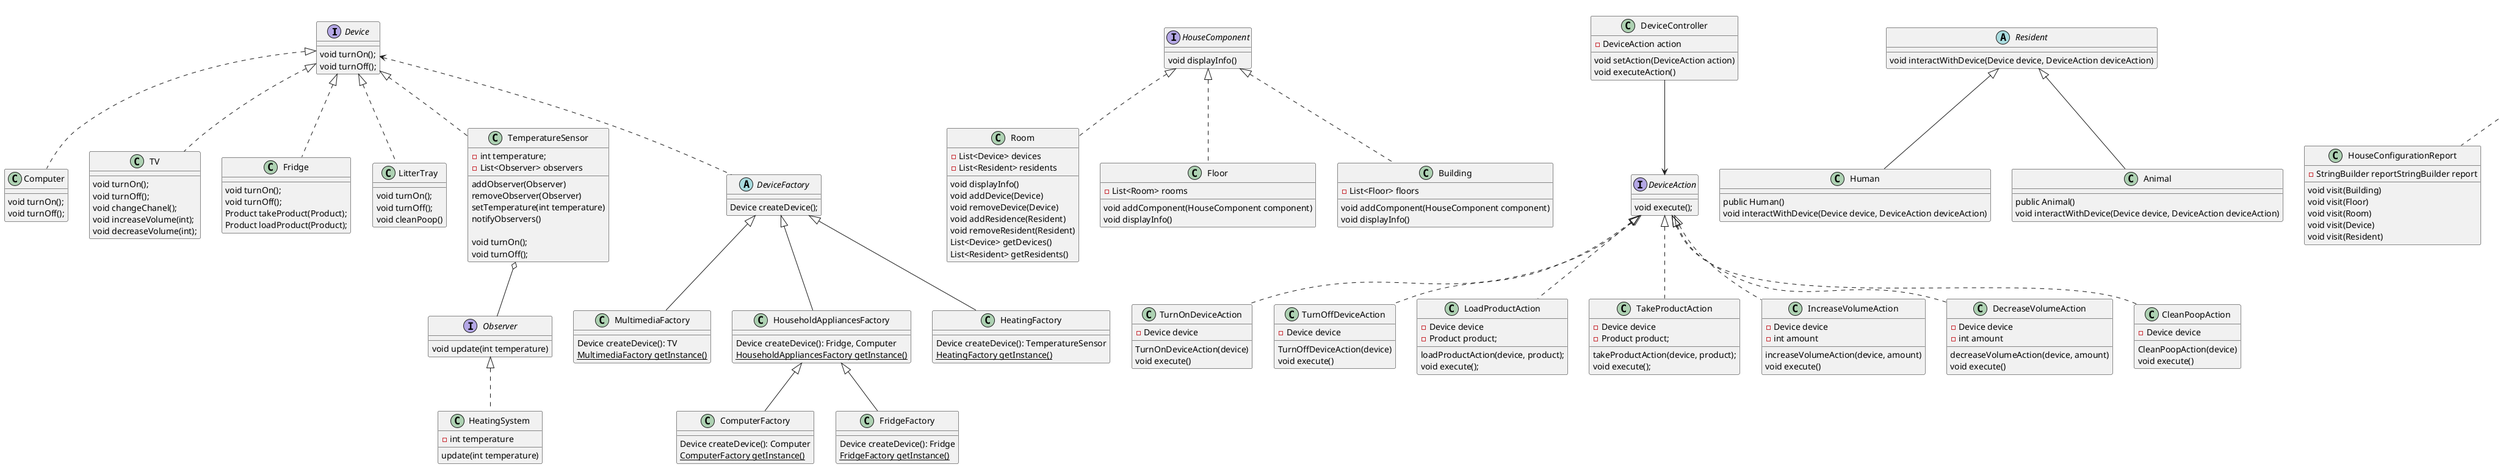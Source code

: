 @startuml

interface Device {
    void turnOn();
    void turnOff();

}

class Computer implements Device {
    void turnOn();
    void turnOff();

}

class TV implements Device {
    void turnOn();
    void turnOff();
    void changeChanel();
    void increaseVolume(int);
    void decreaseVolume(int);

}

class Fridge implements Device {
    void turnOn();
    void turnOff();
    Product takeProduct(Product);
    Product loadProduct(Product);

}

class LitterTray implements Device {
    void turnOn();
    void turnOff();
    void cleanPoop()

}

class TemperatureSensor implements Device {
    - int temperature;
    - List<Observer> observers
    addObserver(Observer)
    removeObserver(Observer)
    setTemperature(int temperature)
    notifyObservers()

    void turnOn();
    void turnOff();

}

abstract class DeviceFactory {
    Device createDevice();
}

class MultimediaFactory extends DeviceFactory {
    Device createDevice(): TV
    {static} MultimediaFactory getInstance()
}

class HouseholdAppliancesFactory extends DeviceFactory {
    Device createDevice(): Fridge, Computer
    {static} HouseholdAppliancesFactory getInstance()
}

class ComputerFactory extends HouseholdAppliancesFactory{
    Device createDevice(): Computer
    {static} ComputerFactory getInstance()
}

class FridgeFactory extends HouseholdAppliancesFactory{
    Device createDevice(): Fridge
    {static} FridgeFactory getInstance()
}

class HeatingFactory extends DeviceFactory {
    Device createDevice(): TemperatureSensor
    {static} HeatingFactory getInstance()
}

class HeatingSystem implements Observer{
   -int temperature
    update(int temperature)
'    if temperature is over 20 turn off heating else turn on
}

interface Observer {
    void update(int temperature)
}

interface HouseComponent {
    void displayInfo()

}

class Room implements HouseComponent {
    -List<Device> devices
    -List<Resident> residents

    void displayInfo()
    void addDevice(Device)
    void removeDevice(Device)
    void addResidence(Resident)
    void removeResident(Resident)
    List<Device> getDevices()
    List<Resident> getResidents()

}

class Floor implements HouseComponent {
    -List<Room> rooms
    void addComponent(HouseComponent component)
    void displayInfo()

}

class Building implements HouseComponent {
    -List<Floor> floors
    void addComponent(HouseComponent component)
    void displayInfo()

}

interface DeviceAction {
    void execute();
}

class TurnOnDeviceAction implements DeviceAction {
    -Device device
    TurnOnDeviceAction(device)
    void execute()
}


class TurnOffDeviceAction implements DeviceAction {
    -Device device
    TurnOffDeviceAction(device)
    void execute()
}

class LoadProductAction implements DeviceAction {
    -Device device
    -Product product;
    loadProductAction(device, product);
    void execute();
}


class TakeProductAction implements DeviceAction {
    -Device device
    -Product product;
    takeProductAction(device, product);
    void execute();
}

class IncreaseVolumeAction implements DeviceAction {
    -Device device
    -int amount
    increaseVolumeAction(device, amount)
    void execute()
}

class DecreaseVolumeAction implements DeviceAction {
    -Device device
    -int amount
    decreaseVolumeAction(device, amount)
    void execute()
}

class CleanPoopAction implements DeviceAction {
    -Device device
    CleanPoopAction(device)
    void execute()
}


class DeviceController {
    -DeviceAction action
    void setAction(DeviceAction action)
    void executeAction()
}
'
'interface Mediator {
'    void interactWithDevice(Resident resident, Device device, DeviceAction action)
'}
'
'class SmartHomeMediator implements Mediator{
'    void interactWithDevice(Resident resident, Device device, DeviceAction action)
'}


abstract class Resident {
    void interactWithDevice(Device device, DeviceAction deviceAction)
}

class Human extends Resident{
    public Human()
    void interactWithDevice(Device device, DeviceAction deviceAction)
}

class Animal extends Resident {
    public Animal()
    void interactWithDevice(Device device, DeviceAction deviceAction)

}


interface ReportVisitor {
    void visit(Building)
    void visit(Floor)
    void visit(Room)
    void visit(Device)
    void visit(Resident)
}

class HouseConfigurationReport implements ReportVisitor {
    -StringBuilder reportStringBuilder report

    void visit(Building)
    void visit(Floor)
    void visit(Room)
    void visit(Device)
    void visit(Resident)
}

class EventReport implements ReportVisitor {
    void visit(Device)
    visit(Resident)
}

class ActivityAndUsageReport implements ReportVisitor {
    void visit(Device)
    void visit(Resident)
}

class ConsumptionReport implements ReportVisitor {
    void visit(Device)
}

interface Event {
    String getType();
    String getSource();
    String getTarget();
}



Device <.. DeviceFactory
TemperatureSensor o-- Observer
DeviceController --> DeviceAction

'HouseComponent --o SmartHomeMediator
'DeviceController --o SmartHomeMediator
'Resident --o SmartHomeMediator


@enduml